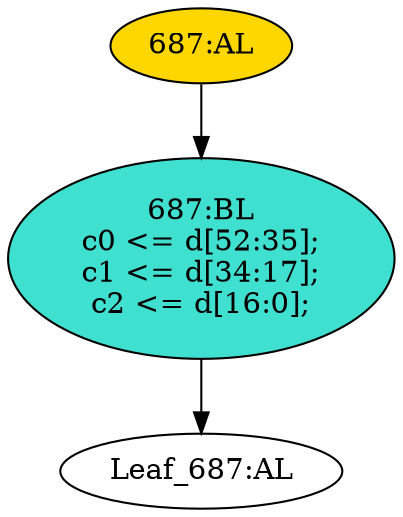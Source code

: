strict digraph "" {
	node [label="\N"];
	"687:BL"	 [ast="<pyverilog.vparser.ast.Block object at 0x7f4056d888d0>",
		fillcolor=turquoise,
		label="687:BL
c0 <= d[52:35];
c1 <= d[34:17];
c2 <= d[16:0];",
		statements="[<pyverilog.vparser.ast.NonblockingSubstitution object at 0x7f4078513dd0>, <pyverilog.vparser.ast.NonblockingSubstitution object \
at 0x7f4056d88410>, <pyverilog.vparser.ast.NonblockingSubstitution object at 0x7f4056d88650>]",
		style=filled,
		typ=Block];
	"Leaf_687:AL"	 [def_var="['c2', 'c1', 'c0']",
		label="Leaf_687:AL"];
	"687:BL" -> "Leaf_687:AL"	 [cond="[]",
		lineno=None];
	"687:AL"	 [ast="<pyverilog.vparser.ast.Always object at 0x7f4056d88910>",
		clk_sens=True,
		fillcolor=gold,
		label="687:AL",
		sens="['clk']",
		statements="[]",
		style=filled,
		typ=Always,
		use_var="['d']"];
	"687:AL" -> "687:BL"	 [cond="[]",
		lineno=None];
}
